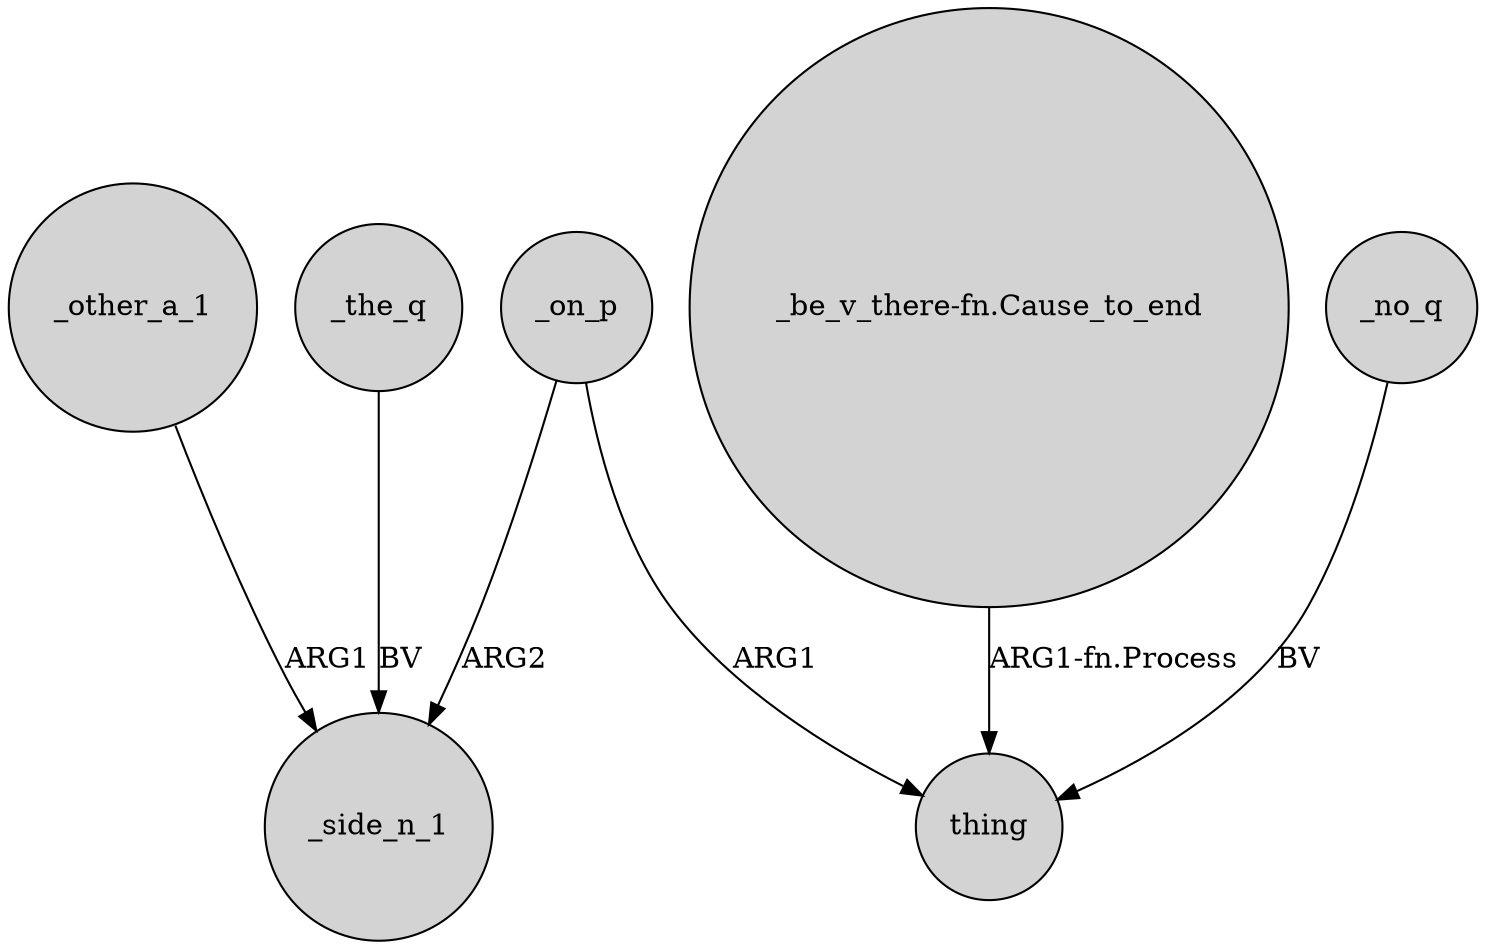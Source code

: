 digraph {
	node [shape=circle style=filled]
	_other_a_1 -> _side_n_1 [label=ARG1]
	_on_p -> thing [label=ARG1]
	"_be_v_there-fn.Cause_to_end" -> thing [label="ARG1-fn.Process"]
	_on_p -> _side_n_1 [label=ARG2]
	_the_q -> _side_n_1 [label=BV]
	_no_q -> thing [label=BV]
}
